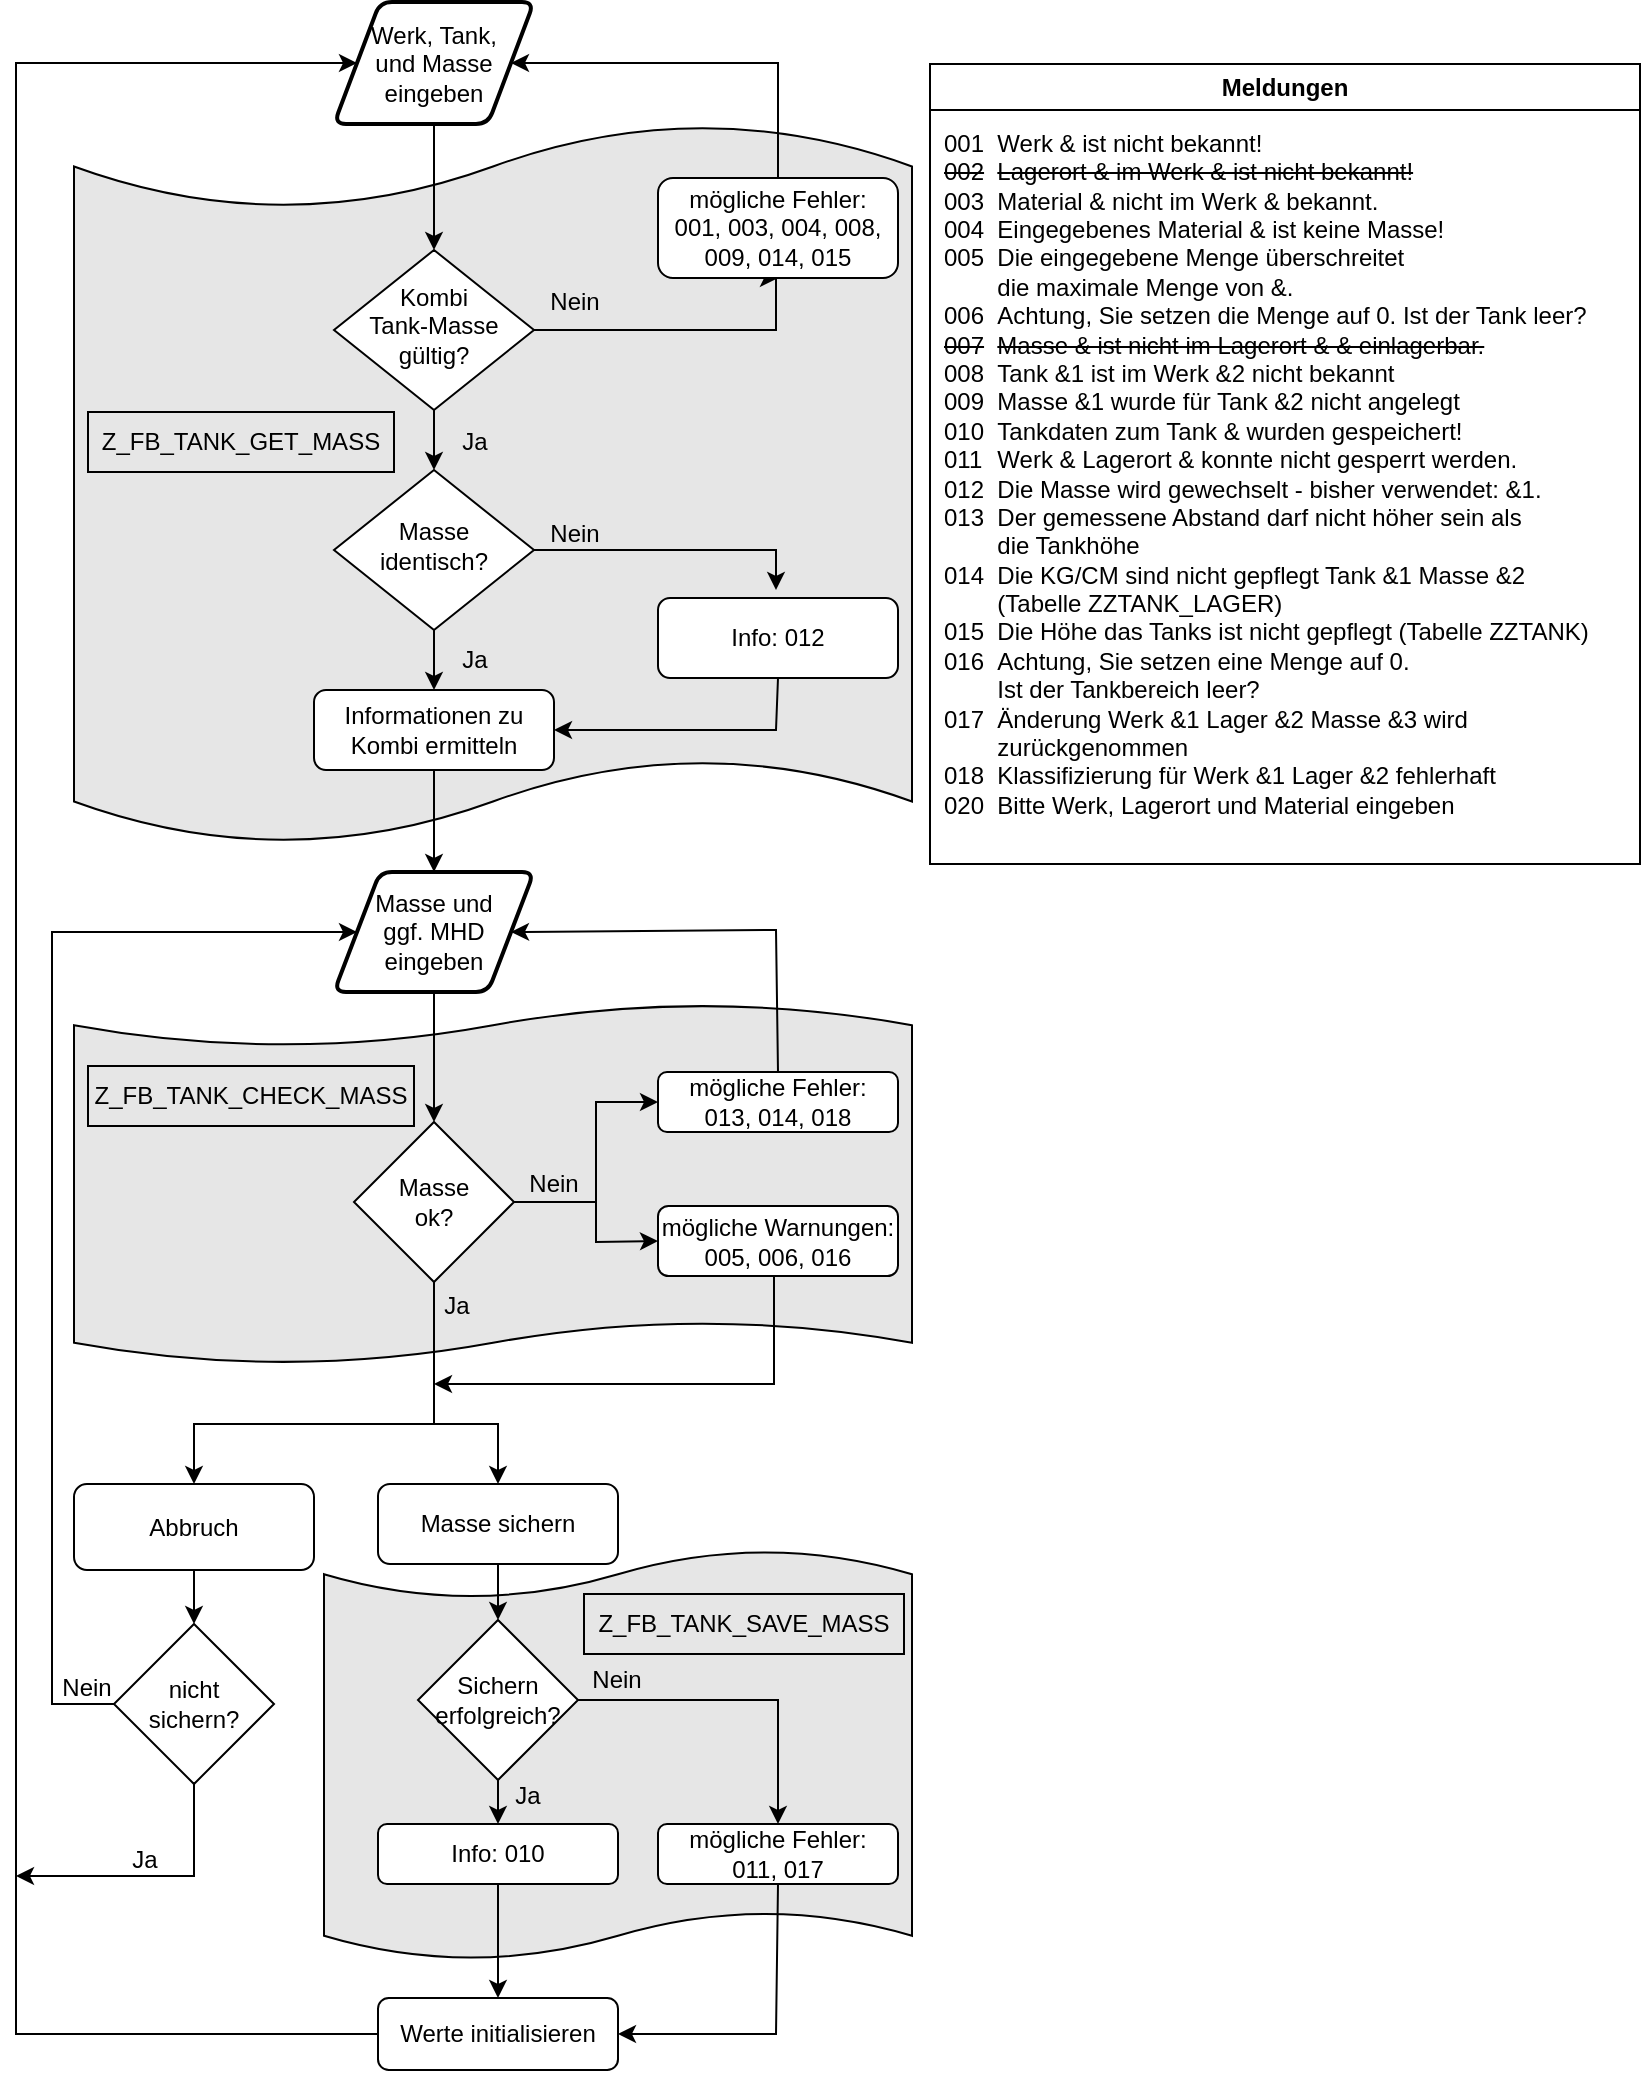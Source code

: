 <mxfile version="23.1.4" type="github">
  <diagram id="C5RBs43oDa-KdzZeNtuy" name="Page-1">
    <mxGraphModel dx="2213" dy="785" grid="1" gridSize="10" guides="1" tooltips="1" connect="1" arrows="1" fold="1" page="1" pageScale="1" pageWidth="827" pageHeight="1169" background="none" math="0" shadow="0">
      <root>
        <mxCell id="WIyWlLk6GJQsqaUBKTNV-0" />
        <mxCell id="WIyWlLk6GJQsqaUBKTNV-1" parent="WIyWlLk6GJQsqaUBKTNV-0" />
        <mxCell id="RkghfEwjY9VZ6o43Og75-3" value="" style="shape=tape;whiteSpace=wrap;html=1;size=0.118;fillColor=#E6E6E6;strokeColor=default;gradientColor=none;" parent="WIyWlLk6GJQsqaUBKTNV-1" vertex="1">
          <mxGeometry x="160" y="863" width="294" height="205" as="geometry" />
        </mxCell>
        <mxCell id="RkghfEwjY9VZ6o43Og75-2" value="" style="shape=tape;whiteSpace=wrap;html=1;size=0.118;fillColor=#E6E6E6;strokeColor=default;gradientColor=none;" parent="WIyWlLk6GJQsqaUBKTNV-1" vertex="1">
          <mxGeometry x="35" y="590" width="419" height="180" as="geometry" />
        </mxCell>
        <mxCell id="RkghfEwjY9VZ6o43Og75-1" value="" style="shape=tape;whiteSpace=wrap;html=1;size=0.118;fillColor=#E6E6E6;strokeColor=default;gradientColor=none;fillStyle=auto;" parent="WIyWlLk6GJQsqaUBKTNV-1" vertex="1">
          <mxGeometry x="35" y="150" width="419" height="360" as="geometry" />
        </mxCell>
        <mxCell id="ZK4Ci3uUdGM84x8w6fzd-32" value="" style="edgeStyle=orthogonalEdgeStyle;rounded=0;orthogonalLoop=1;jettySize=auto;html=1;" parent="WIyWlLk6GJQsqaUBKTNV-1" source="WIyWlLk6GJQsqaUBKTNV-6" target="WIyWlLk6GJQsqaUBKTNV-10" edge="1">
          <mxGeometry relative="1" as="geometry" />
        </mxCell>
        <mxCell id="ZK4Ci3uUdGM84x8w6fzd-34" value="" style="edgeStyle=orthogonalEdgeStyle;rounded=0;orthogonalLoop=1;jettySize=auto;html=1;exitX=1;exitY=0.5;exitDx=0;exitDy=0;entryX=0.5;entryY=1;entryDx=0;entryDy=0;" parent="WIyWlLk6GJQsqaUBKTNV-1" source="WIyWlLk6GJQsqaUBKTNV-6" target="WIyWlLk6GJQsqaUBKTNV-7" edge="1">
          <mxGeometry relative="1" as="geometry">
            <Array as="points">
              <mxPoint x="386" y="253" />
              <mxPoint x="386" y="227" />
            </Array>
          </mxGeometry>
        </mxCell>
        <mxCell id="WIyWlLk6GJQsqaUBKTNV-6" value="Kombi&lt;br&gt;Tank-Masse&lt;br&gt;gültig?" style="rhombus;whiteSpace=wrap;html=1;shadow=0;fontFamily=Helvetica;fontSize=12;align=center;strokeWidth=1;spacing=6;spacingTop=-4;" parent="WIyWlLk6GJQsqaUBKTNV-1" vertex="1">
          <mxGeometry x="165" y="213" width="100" height="80" as="geometry" />
        </mxCell>
        <mxCell id="ZK4Ci3uUdGM84x8w6fzd-24" style="edgeStyle=orthogonalEdgeStyle;rounded=0;orthogonalLoop=1;jettySize=auto;html=1;exitX=0.5;exitY=0;exitDx=0;exitDy=0;entryX=1;entryY=0.5;entryDx=0;entryDy=0;" parent="WIyWlLk6GJQsqaUBKTNV-1" source="WIyWlLk6GJQsqaUBKTNV-7" target="ZK4Ci3uUdGM84x8w6fzd-10" edge="1">
          <mxGeometry relative="1" as="geometry">
            <Array as="points">
              <mxPoint x="387" y="120" />
            </Array>
            <mxPoint x="253.5" y="152.5" as="targetPoint" />
          </mxGeometry>
        </mxCell>
        <mxCell id="WIyWlLk6GJQsqaUBKTNV-7" value="mögliche Fehler:&lt;br&gt;001, 003, 004, 008, 009, 014, 015" style="rounded=1;whiteSpace=wrap;html=1;fontSize=12;glass=0;strokeWidth=1;shadow=0;" parent="WIyWlLk6GJQsqaUBKTNV-1" vertex="1">
          <mxGeometry x="327" y="177" width="120" height="50" as="geometry" />
        </mxCell>
        <mxCell id="ZK4Ci3uUdGM84x8w6fzd-36" value="" style="edgeStyle=orthogonalEdgeStyle;rounded=0;orthogonalLoop=1;jettySize=auto;html=1;" parent="WIyWlLk6GJQsqaUBKTNV-1" source="WIyWlLk6GJQsqaUBKTNV-10" edge="1">
          <mxGeometry relative="1" as="geometry">
            <mxPoint x="386" y="383" as="targetPoint" />
            <Array as="points">
              <mxPoint x="386" y="363" />
            </Array>
          </mxGeometry>
        </mxCell>
        <mxCell id="ZK4Ci3uUdGM84x8w6fzd-38" value="" style="edgeStyle=orthogonalEdgeStyle;rounded=0;orthogonalLoop=1;jettySize=auto;html=1;" parent="WIyWlLk6GJQsqaUBKTNV-1" source="WIyWlLk6GJQsqaUBKTNV-10" target="WIyWlLk6GJQsqaUBKTNV-11" edge="1">
          <mxGeometry relative="1" as="geometry" />
        </mxCell>
        <mxCell id="WIyWlLk6GJQsqaUBKTNV-10" value="Masse identisch?" style="rhombus;whiteSpace=wrap;html=1;shadow=0;fontFamily=Helvetica;fontSize=12;align=center;strokeWidth=1;spacing=6;spacingTop=-4;" parent="WIyWlLk6GJQsqaUBKTNV-1" vertex="1">
          <mxGeometry x="165" y="323" width="100" height="80" as="geometry" />
        </mxCell>
        <mxCell id="WIyWlLk6GJQsqaUBKTNV-11" value="Informationen zu Kombi ermitteln" style="rounded=1;whiteSpace=wrap;html=1;fontSize=12;glass=0;strokeWidth=1;shadow=0;" parent="WIyWlLk6GJQsqaUBKTNV-1" vertex="1">
          <mxGeometry x="155" y="433" width="120" height="40" as="geometry" />
        </mxCell>
        <mxCell id="WIyWlLk6GJQsqaUBKTNV-12" value="Info:&amp;nbsp;012" style="rounded=1;whiteSpace=wrap;html=1;fontSize=12;glass=0;strokeWidth=1;shadow=0;" parent="WIyWlLk6GJQsqaUBKTNV-1" vertex="1">
          <mxGeometry x="327" y="387" width="120" height="40" as="geometry" />
        </mxCell>
        <mxCell id="ZK4Ci3uUdGM84x8w6fzd-0" value="Meldungen" style="swimlane;whiteSpace=wrap;html=1;" parent="WIyWlLk6GJQsqaUBKTNV-1" vertex="1">
          <mxGeometry x="463" y="120" width="355" height="400" as="geometry" />
        </mxCell>
        <mxCell id="ZK4Ci3uUdGM84x8w6fzd-1" value="&lt;div style=&quot;&quot;&gt;&lt;div&gt;001&lt;span style=&quot;white-space: pre;&quot;&gt;&#x9;&lt;/span&gt;Werk &amp;amp; ist nicht bekannt!&lt;/div&gt;&lt;div&gt;&lt;strike&gt;002&lt;span style=&quot;white-space: pre;&quot;&gt;&#x9;&lt;/span&gt;Lagerort &amp;amp; im Werk &amp;amp; ist nicht bekannt!&lt;/strike&gt;&lt;/div&gt;&lt;div&gt;&lt;span style=&quot;background-color: initial;&quot;&gt;003&lt;/span&gt;&lt;span style=&quot;background-color: initial; white-space-collapse: preserve;&quot;&gt;&#x9;&lt;/span&gt;&lt;span style=&quot;background-color: initial;&quot;&gt;Material &amp;amp; nicht im Werk &amp;amp; bekannt.&lt;/span&gt;&lt;/div&gt;&lt;/div&gt;&lt;div style=&quot;&quot;&gt;&lt;div&gt;004&lt;span style=&quot;white-space: pre;&quot;&gt;&#x9;&lt;/span&gt;Eingegebenes Material &amp;amp; ist keine Masse!&lt;/div&gt;&lt;div&gt;005&lt;span style=&quot;white-space: pre;&quot;&gt;&#x9;&lt;/span&gt;Die eingegebene Menge überschreitet&amp;nbsp;&lt;/div&gt;&lt;div&gt;&lt;span style=&quot;white-space: pre;&quot;&gt;&#x9;&lt;/span&gt;die maximale Menge von &amp;amp;.&lt;/div&gt;&lt;div&gt;006&lt;span style=&quot;white-space: pre;&quot;&gt;&#x9;&lt;/span&gt;Achtung, Sie setzen die Menge auf 0. Ist der Tank leer?&lt;/div&gt;&lt;div&gt;&lt;strike&gt;007&lt;span style=&quot;white-space: pre;&quot;&gt;&#x9;&lt;/span&gt;Masse &amp;amp; ist nicht im Lagerort &amp;amp; &amp;amp; einlagerbar.&lt;/strike&gt;&lt;/div&gt;&lt;div&gt;008&lt;span style=&quot;white-space: pre;&quot;&gt;&#x9;&lt;/span&gt;Tank &amp;amp;1 ist im Werk &amp;amp;2 nicht bekannt&lt;/div&gt;&lt;div&gt;009&lt;span style=&quot;white-space: pre;&quot;&gt;&#x9;&lt;/span&gt;Masse &amp;amp;1 wurde für Tank &amp;amp;2 nicht angelegt&lt;/div&gt;&lt;div&gt;010&lt;span style=&quot;white-space: pre;&quot;&gt;&#x9;&lt;/span&gt;Tankdaten zum Tank &amp;amp; wurden gespeichert!&lt;/div&gt;&lt;div&gt;011&lt;span style=&quot;white-space: pre;&quot;&gt;&#x9;&lt;/span&gt;Werk &amp;amp; Lagerort &amp;amp; konnte nicht gesperrt werden.&lt;/div&gt;&lt;div&gt;012&lt;span style=&quot;white-space: pre;&quot;&gt;&#x9;&lt;/span&gt;Die Masse wird gewechselt - bisher verwendet: &amp;amp;1.&lt;/div&gt;&lt;div&gt;013&lt;span style=&quot;white-space: pre;&quot;&gt;&#x9;&lt;/span&gt;Der gemessene Abstand darf nicht höher sein als&amp;nbsp;&lt;/div&gt;&lt;div&gt;&lt;span style=&quot;white-space: pre;&quot;&gt;&#x9;&lt;/span&gt;die Tankhöhe&lt;/div&gt;&lt;div&gt;014&lt;span style=&quot;white-space: pre;&quot;&gt;&#x9;&lt;/span&gt;Die KG/CM sind nicht gepflegt Tank &amp;amp;1 Masse &amp;amp;2&amp;nbsp;&lt;/div&gt;&lt;div&gt;&lt;span style=&quot;white-space: pre;&quot;&gt;&#x9;&lt;/span&gt;(Tabelle ZZTANK_LAGER)&lt;/div&gt;&lt;div&gt;015&lt;span style=&quot;white-space: pre;&quot;&gt;&#x9;&lt;/span&gt;Die Höhe das Tanks ist nicht gepflegt (Tabelle ZZTANK)&lt;/div&gt;&lt;div&gt;016&lt;span style=&quot;white-space: pre;&quot;&gt;&#x9;&lt;/span&gt;Achtung, Sie setzen eine Menge auf 0.&amp;nbsp;&lt;/div&gt;&lt;div&gt;&lt;span style=&quot;white-space: pre;&quot;&gt;&#x9;&lt;/span&gt;Ist der Tankbereich leer?&lt;/div&gt;&lt;div&gt;017&lt;span style=&quot;white-space: pre;&quot;&gt;&#x9;&lt;/span&gt;Änderung Werk &amp;amp;1 Lager &amp;amp;2 Masse &amp;amp;3 wird&amp;nbsp;&lt;/div&gt;&lt;div&gt;&lt;span style=&quot;white-space: pre;&quot;&gt;&#x9;&lt;/span&gt;zurückgenommen&lt;/div&gt;&lt;div&gt;018&lt;span style=&quot;white-space: pre;&quot;&gt;&#x9;&lt;/span&gt;Klassifizierung für Werk &amp;amp;1 Lager &amp;amp;2 fehlerhaft&lt;/div&gt;&lt;div&gt;020&lt;span style=&quot;white-space: pre;&quot;&gt;&#x9;&lt;/span&gt;Bitte Werk, Lagerort und Material eingeben&lt;/div&gt;&lt;/div&gt;" style="text;html=1;align=left;verticalAlign=middle;resizable=0;points=[];autosize=1;strokeColor=none;fillColor=none;" parent="ZK4Ci3uUdGM84x8w6fzd-0" vertex="1">
          <mxGeometry x="5" y="25" width="350" height="360" as="geometry" />
        </mxCell>
        <mxCell id="ZK4Ci3uUdGM84x8w6fzd-4" value="" style="endArrow=classic;html=1;rounded=0;exitX=0.5;exitY=1;exitDx=0;exitDy=0;entryX=1;entryY=0.5;entryDx=0;entryDy=0;" parent="WIyWlLk6GJQsqaUBKTNV-1" source="WIyWlLk6GJQsqaUBKTNV-12" target="WIyWlLk6GJQsqaUBKTNV-11" edge="1">
          <mxGeometry width="50" height="50" relative="1" as="geometry">
            <mxPoint x="505" y="383" as="sourcePoint" />
            <mxPoint x="555" y="333" as="targetPoint" />
            <Array as="points">
              <mxPoint x="386" y="453" />
            </Array>
          </mxGeometry>
        </mxCell>
        <mxCell id="ZK4Ci3uUdGM84x8w6fzd-27" value="" style="edgeStyle=orthogonalEdgeStyle;rounded=0;orthogonalLoop=1;jettySize=auto;html=1;exitX=0.5;exitY=1;exitDx=0;exitDy=0;" parent="WIyWlLk6GJQsqaUBKTNV-1" source="ZK4Ci3uUdGM84x8w6fzd-10" target="WIyWlLk6GJQsqaUBKTNV-6" edge="1">
          <mxGeometry relative="1" as="geometry">
            <mxPoint x="215" y="183" as="sourcePoint" />
          </mxGeometry>
        </mxCell>
        <mxCell id="ZK4Ci3uUdGM84x8w6fzd-10" value="Werk, Tank,&lt;br&gt;und Masse&lt;br style=&quot;border-color: var(--border-color);&quot;&gt;eingeben" style="shape=parallelogram;html=1;strokeWidth=2;perimeter=parallelogramPerimeter;whiteSpace=wrap;rounded=1;arcSize=12;size=0.23;" parent="WIyWlLk6GJQsqaUBKTNV-1" vertex="1">
          <mxGeometry x="165" y="89" width="100" height="61" as="geometry" />
        </mxCell>
        <mxCell id="ZK4Ci3uUdGM84x8w6fzd-12" value="Masse und &lt;br&gt;ggf. MHD eingeben" style="shape=parallelogram;html=1;strokeWidth=2;perimeter=parallelogramPerimeter;whiteSpace=wrap;rounded=1;arcSize=12;size=0.23;" parent="WIyWlLk6GJQsqaUBKTNV-1" vertex="1">
          <mxGeometry x="165" y="524" width="100" height="60" as="geometry" />
        </mxCell>
        <mxCell id="ZK4Ci3uUdGM84x8w6fzd-14" value="" style="endArrow=classic;html=1;rounded=0;exitX=0.5;exitY=1;exitDx=0;exitDy=0;" parent="WIyWlLk6GJQsqaUBKTNV-1" source="WIyWlLk6GJQsqaUBKTNV-11" target="ZK4Ci3uUdGM84x8w6fzd-12" edge="1">
          <mxGeometry width="50" height="50" relative="1" as="geometry">
            <mxPoint x="505" y="362" as="sourcePoint" />
            <mxPoint x="555" y="312" as="targetPoint" />
          </mxGeometry>
        </mxCell>
        <mxCell id="ZK4Ci3uUdGM84x8w6fzd-43" value="" style="edgeStyle=orthogonalEdgeStyle;rounded=0;orthogonalLoop=1;jettySize=auto;html=1;exitX=0.5;exitY=1;exitDx=0;exitDy=0;" parent="WIyWlLk6GJQsqaUBKTNV-1" source="ZK4Ci3uUdGM84x8w6fzd-15" target="ZK4Ci3uUdGM84x8w6fzd-42" edge="1">
          <mxGeometry relative="1" as="geometry">
            <mxPoint x="215" y="710" as="sourcePoint" />
            <Array as="points">
              <mxPoint x="215" y="800" />
              <mxPoint x="247" y="800" />
            </Array>
          </mxGeometry>
        </mxCell>
        <mxCell id="ZK4Ci3uUdGM84x8w6fzd-15" value="Masse &lt;br&gt;ok?" style="rhombus;whiteSpace=wrap;html=1;" parent="WIyWlLk6GJQsqaUBKTNV-1" vertex="1">
          <mxGeometry x="175" y="649" width="80" height="80" as="geometry" />
        </mxCell>
        <mxCell id="ZK4Ci3uUdGM84x8w6fzd-16" value="" style="endArrow=classic;html=1;rounded=0;exitX=0.5;exitY=1;exitDx=0;exitDy=0;entryX=0.5;entryY=0;entryDx=0;entryDy=0;" parent="WIyWlLk6GJQsqaUBKTNV-1" source="ZK4Ci3uUdGM84x8w6fzd-12" target="ZK4Ci3uUdGM84x8w6fzd-15" edge="1">
          <mxGeometry width="50" height="50" relative="1" as="geometry">
            <mxPoint x="215" y="620" as="sourcePoint" />
            <mxPoint x="555" y="500" as="targetPoint" />
          </mxGeometry>
        </mxCell>
        <mxCell id="ZK4Ci3uUdGM84x8w6fzd-18" value="mögliche Fehler:&lt;br&gt;013, 014, 018" style="rounded=1;whiteSpace=wrap;html=1;" parent="WIyWlLk6GJQsqaUBKTNV-1" vertex="1">
          <mxGeometry x="327" y="624" width="120" height="30" as="geometry" />
        </mxCell>
        <mxCell id="ZK4Ci3uUdGM84x8w6fzd-19" value="" style="endArrow=classic;html=1;rounded=0;exitX=0.5;exitY=0;exitDx=0;exitDy=0;entryX=1;entryY=0.5;entryDx=0;entryDy=0;" parent="WIyWlLk6GJQsqaUBKTNV-1" source="ZK4Ci3uUdGM84x8w6fzd-18" target="ZK4Ci3uUdGM84x8w6fzd-12" edge="1">
          <mxGeometry width="50" height="50" relative="1" as="geometry">
            <mxPoint x="505" y="514" as="sourcePoint" />
            <mxPoint x="555" y="464" as="targetPoint" />
            <Array as="points">
              <mxPoint x="386" y="553" />
            </Array>
          </mxGeometry>
        </mxCell>
        <mxCell id="ZK4Ci3uUdGM84x8w6fzd-21" value="Nein" style="text;html=1;strokeColor=none;fillColor=none;align=center;verticalAlign=middle;whiteSpace=wrap;rounded=0;" parent="WIyWlLk6GJQsqaUBKTNV-1" vertex="1">
          <mxGeometry x="245" y="665" width="60" height="30" as="geometry" />
        </mxCell>
        <mxCell id="YFTYCWothgK-6L-n4nZb-0" style="edgeStyle=orthogonalEdgeStyle;rounded=0;orthogonalLoop=1;jettySize=auto;html=1;exitX=0.5;exitY=1;exitDx=0;exitDy=0;" parent="WIyWlLk6GJQsqaUBKTNV-1" source="ZK4Ci3uUdGM84x8w6fzd-22" edge="1">
          <mxGeometry relative="1" as="geometry">
            <mxPoint x="215" y="780" as="targetPoint" />
            <mxPoint x="400" y="780" as="sourcePoint" />
            <Array as="points">
              <mxPoint x="385" y="726" />
              <mxPoint x="385" y="780" />
            </Array>
          </mxGeometry>
        </mxCell>
        <mxCell id="ZK4Ci3uUdGM84x8w6fzd-22" value="mögliche Warnungen: &lt;br&gt;005, 006, 016" style="rounded=1;whiteSpace=wrap;html=1;" parent="WIyWlLk6GJQsqaUBKTNV-1" vertex="1">
          <mxGeometry x="327" y="691" width="120" height="35" as="geometry" />
        </mxCell>
        <mxCell id="ZK4Ci3uUdGM84x8w6fzd-33" value="Ja" style="text;html=1;align=center;verticalAlign=middle;resizable=0;points=[];autosize=1;strokeColor=none;fillColor=none;" parent="WIyWlLk6GJQsqaUBKTNV-1" vertex="1">
          <mxGeometry x="215" y="294" width="40" height="30" as="geometry" />
        </mxCell>
        <mxCell id="ZK4Ci3uUdGM84x8w6fzd-35" value="Nein" style="text;html=1;align=center;verticalAlign=middle;resizable=0;points=[];autosize=1;strokeColor=none;fillColor=none;" parent="WIyWlLk6GJQsqaUBKTNV-1" vertex="1">
          <mxGeometry x="260" y="224" width="50" height="30" as="geometry" />
        </mxCell>
        <mxCell id="ZK4Ci3uUdGM84x8w6fzd-37" value="Nein" style="text;html=1;align=center;verticalAlign=middle;resizable=0;points=[];autosize=1;strokeColor=none;fillColor=none;" parent="WIyWlLk6GJQsqaUBKTNV-1" vertex="1">
          <mxGeometry x="260" y="340" width="50" height="30" as="geometry" />
        </mxCell>
        <mxCell id="ZK4Ci3uUdGM84x8w6fzd-39" value="Ja" style="text;html=1;align=center;verticalAlign=middle;resizable=0;points=[];autosize=1;strokeColor=none;fillColor=none;" parent="WIyWlLk6GJQsqaUBKTNV-1" vertex="1">
          <mxGeometry x="215" y="403" width="40" height="30" as="geometry" />
        </mxCell>
        <mxCell id="ZK4Ci3uUdGM84x8w6fzd-46" value="" style="edgeStyle=orthogonalEdgeStyle;rounded=0;orthogonalLoop=1;jettySize=auto;html=1;" parent="WIyWlLk6GJQsqaUBKTNV-1" source="ZK4Ci3uUdGM84x8w6fzd-42" target="ZK4Ci3uUdGM84x8w6fzd-45" edge="1">
          <mxGeometry relative="1" as="geometry" />
        </mxCell>
        <mxCell id="ZK4Ci3uUdGM84x8w6fzd-42" value="Masse sichern" style="rounded=1;whiteSpace=wrap;html=1;" parent="WIyWlLk6GJQsqaUBKTNV-1" vertex="1">
          <mxGeometry x="187" y="830" width="120" height="40" as="geometry" />
        </mxCell>
        <mxCell id="ZK4Ci3uUdGM84x8w6fzd-69" value="" style="edgeStyle=orthogonalEdgeStyle;rounded=0;orthogonalLoop=1;jettySize=auto;html=1;entryX=0.5;entryY=0;entryDx=0;entryDy=0;" parent="WIyWlLk6GJQsqaUBKTNV-1" source="ZK4Ci3uUdGM84x8w6fzd-45" target="ZK4Ci3uUdGM84x8w6fzd-68" edge="1">
          <mxGeometry relative="1" as="geometry" />
        </mxCell>
        <mxCell id="RkghfEwjY9VZ6o43Og75-8" value="" style="edgeStyle=orthogonalEdgeStyle;rounded=0;orthogonalLoop=1;jettySize=auto;html=1;" parent="WIyWlLk6GJQsqaUBKTNV-1" source="ZK4Ci3uUdGM84x8w6fzd-45" target="ZK4Ci3uUdGM84x8w6fzd-66" edge="1">
          <mxGeometry relative="1" as="geometry" />
        </mxCell>
        <mxCell id="ZK4Ci3uUdGM84x8w6fzd-45" value="Sichern erfolgreich?" style="rhombus;whiteSpace=wrap;html=1;" parent="WIyWlLk6GJQsqaUBKTNV-1" vertex="1">
          <mxGeometry x="207" y="898" width="80" height="80" as="geometry" />
        </mxCell>
        <mxCell id="ZK4Ci3uUdGM84x8w6fzd-52" style="edgeStyle=orthogonalEdgeStyle;rounded=0;orthogonalLoop=1;jettySize=auto;html=1;entryX=0;entryY=0.5;entryDx=0;entryDy=0;exitX=0;exitY=0.5;exitDx=0;exitDy=0;" parent="WIyWlLk6GJQsqaUBKTNV-1" source="ZK4Ci3uUdGM84x8w6fzd-47" target="ZK4Ci3uUdGM84x8w6fzd-10" edge="1">
          <mxGeometry relative="1" as="geometry">
            <mxPoint x="176.5" y="152.5" as="targetPoint" />
            <mxPoint x="105" y="1123" as="sourcePoint" />
            <Array as="points">
              <mxPoint x="6" y="1105" />
              <mxPoint x="6" y="120" />
            </Array>
          </mxGeometry>
        </mxCell>
        <mxCell id="ZK4Ci3uUdGM84x8w6fzd-47" value="Werte initialisieren" style="rounded=1;whiteSpace=wrap;html=1;" parent="WIyWlLk6GJQsqaUBKTNV-1" vertex="1">
          <mxGeometry x="187" y="1087" width="120" height="36" as="geometry" />
        </mxCell>
        <mxCell id="ZK4Ci3uUdGM84x8w6fzd-50" value="" style="endArrow=classic;html=1;rounded=0;exitX=1;exitY=0.5;exitDx=0;exitDy=0;entryX=0;entryY=0.5;entryDx=0;entryDy=0;" parent="WIyWlLk6GJQsqaUBKTNV-1" source="ZK4Ci3uUdGM84x8w6fzd-15" target="ZK4Ci3uUdGM84x8w6fzd-18" edge="1">
          <mxGeometry width="50" height="50" relative="1" as="geometry">
            <mxPoint x="425" y="799" as="sourcePoint" />
            <mxPoint x="475" y="749" as="targetPoint" />
            <Array as="points">
              <mxPoint x="296" y="689" />
              <mxPoint x="296" y="639" />
            </Array>
          </mxGeometry>
        </mxCell>
        <mxCell id="ZK4Ci3uUdGM84x8w6fzd-51" value="" style="endArrow=classic;html=1;rounded=0;exitX=1;exitY=0.5;exitDx=0;exitDy=0;entryX=0;entryY=0.5;entryDx=0;entryDy=0;" parent="WIyWlLk6GJQsqaUBKTNV-1" source="ZK4Ci3uUdGM84x8w6fzd-15" target="ZK4Ci3uUdGM84x8w6fzd-22" edge="1">
          <mxGeometry width="50" height="50" relative="1" as="geometry">
            <mxPoint x="425" y="909" as="sourcePoint" />
            <mxPoint x="475" y="859" as="targetPoint" />
            <Array as="points">
              <mxPoint x="296" y="689" />
              <mxPoint x="296" y="709" />
            </Array>
          </mxGeometry>
        </mxCell>
        <mxCell id="ZK4Ci3uUdGM84x8w6fzd-53" value="Ja" style="text;html=1;strokeColor=none;fillColor=none;align=center;verticalAlign=middle;whiteSpace=wrap;rounded=0;" parent="WIyWlLk6GJQsqaUBKTNV-1" vertex="1">
          <mxGeometry x="237" y="971" width="50" height="30" as="geometry" />
        </mxCell>
        <mxCell id="ZK4Ci3uUdGM84x8w6fzd-61" value="" style="edgeStyle=orthogonalEdgeStyle;rounded=0;orthogonalLoop=1;jettySize=auto;html=1;" parent="WIyWlLk6GJQsqaUBKTNV-1" source="ZK4Ci3uUdGM84x8w6fzd-54" target="ZK4Ci3uUdGM84x8w6fzd-59" edge="1">
          <mxGeometry relative="1" as="geometry" />
        </mxCell>
        <mxCell id="ZK4Ci3uUdGM84x8w6fzd-54" value="Abbruch" style="rounded=1;whiteSpace=wrap;html=1;" parent="WIyWlLk6GJQsqaUBKTNV-1" vertex="1">
          <mxGeometry x="35" y="830" width="120" height="43" as="geometry" />
        </mxCell>
        <mxCell id="ZK4Ci3uUdGM84x8w6fzd-55" value="Ja" style="text;html=1;align=center;verticalAlign=middle;resizable=0;points=[];autosize=1;strokeColor=none;fillColor=none;" parent="WIyWlLk6GJQsqaUBKTNV-1" vertex="1">
          <mxGeometry x="206" y="726" width="40" height="30" as="geometry" />
        </mxCell>
        <mxCell id="ZK4Ci3uUdGM84x8w6fzd-56" value="" style="endArrow=classic;html=1;rounded=0;entryX=0.5;entryY=0;entryDx=0;entryDy=0;exitX=0.5;exitY=1;exitDx=0;exitDy=0;" parent="WIyWlLk6GJQsqaUBKTNV-1" source="ZK4Ci3uUdGM84x8w6fzd-15" target="ZK4Ci3uUdGM84x8w6fzd-54" edge="1">
          <mxGeometry width="50" height="50" relative="1" as="geometry">
            <mxPoint x="126" y="749" as="sourcePoint" />
            <mxPoint x="326" y="739" as="targetPoint" />
            <Array as="points">
              <mxPoint x="215" y="749" />
              <mxPoint x="215" y="800" />
              <mxPoint x="150" y="800" />
              <mxPoint x="95" y="800" />
            </Array>
          </mxGeometry>
        </mxCell>
        <mxCell id="ZK4Ci3uUdGM84x8w6fzd-59" value="nicht &lt;br&gt;sichern?" style="rhombus;whiteSpace=wrap;html=1;" parent="WIyWlLk6GJQsqaUBKTNV-1" vertex="1">
          <mxGeometry x="55" y="900" width="80" height="80" as="geometry" />
        </mxCell>
        <mxCell id="ZK4Ci3uUdGM84x8w6fzd-62" value="" style="endArrow=classic;html=1;rounded=0;exitX=0.5;exitY=1;exitDx=0;exitDy=0;" parent="WIyWlLk6GJQsqaUBKTNV-1" source="ZK4Ci3uUdGM84x8w6fzd-59" edge="1">
          <mxGeometry width="50" height="50" relative="1" as="geometry">
            <mxPoint x="296" y="860" as="sourcePoint" />
            <mxPoint x="6" y="1026" as="targetPoint" />
            <Array as="points">
              <mxPoint x="95" y="1026" />
            </Array>
          </mxGeometry>
        </mxCell>
        <mxCell id="ZK4Ci3uUdGM84x8w6fzd-63" value="Ja" style="text;html=1;align=center;verticalAlign=middle;resizable=0;points=[];autosize=1;strokeColor=none;fillColor=none;" parent="WIyWlLk6GJQsqaUBKTNV-1" vertex="1">
          <mxGeometry x="50" y="1003" width="40" height="30" as="geometry" />
        </mxCell>
        <mxCell id="ZK4Ci3uUdGM84x8w6fzd-67" value="" style="edgeStyle=orthogonalEdgeStyle;rounded=0;orthogonalLoop=1;jettySize=auto;html=1;" parent="WIyWlLk6GJQsqaUBKTNV-1" source="ZK4Ci3uUdGM84x8w6fzd-66" target="ZK4Ci3uUdGM84x8w6fzd-47" edge="1">
          <mxGeometry relative="1" as="geometry" />
        </mxCell>
        <mxCell id="ZK4Ci3uUdGM84x8w6fzd-66" value="Info: 010" style="rounded=1;whiteSpace=wrap;html=1;" parent="WIyWlLk6GJQsqaUBKTNV-1" vertex="1">
          <mxGeometry x="187" y="1000" width="120" height="30" as="geometry" />
        </mxCell>
        <mxCell id="ZK4Ci3uUdGM84x8w6fzd-68" value="mögliche Fehler:&lt;br&gt;011, 017" style="rounded=1;whiteSpace=wrap;html=1;" parent="WIyWlLk6GJQsqaUBKTNV-1" vertex="1">
          <mxGeometry x="327" y="1000" width="120" height="30" as="geometry" />
        </mxCell>
        <mxCell id="ZK4Ci3uUdGM84x8w6fzd-70" value="" style="endArrow=classic;html=1;rounded=0;exitX=0.5;exitY=1;exitDx=0;exitDy=0;entryX=1;entryY=0.5;entryDx=0;entryDy=0;" parent="WIyWlLk6GJQsqaUBKTNV-1" source="ZK4Ci3uUdGM84x8w6fzd-68" target="ZK4Ci3uUdGM84x8w6fzd-47" edge="1">
          <mxGeometry width="50" height="50" relative="1" as="geometry">
            <mxPoint x="226" y="940" as="sourcePoint" />
            <mxPoint x="276" y="890" as="targetPoint" />
            <Array as="points">
              <mxPoint x="386" y="1105" />
            </Array>
          </mxGeometry>
        </mxCell>
        <mxCell id="ZK4Ci3uUdGM84x8w6fzd-71" value="Nein" style="text;html=1;align=center;verticalAlign=middle;resizable=0;points=[];autosize=1;strokeColor=none;fillColor=none;" parent="WIyWlLk6GJQsqaUBKTNV-1" vertex="1">
          <mxGeometry x="281" y="913" width="50" height="30" as="geometry" />
        </mxCell>
        <mxCell id="vdLwpJKUH8motulsl96r-0" value="" style="endArrow=classic;html=1;rounded=0;exitX=0;exitY=0.5;exitDx=0;exitDy=0;entryX=0;entryY=0.5;entryDx=0;entryDy=0;" parent="WIyWlLk6GJQsqaUBKTNV-1" source="ZK4Ci3uUdGM84x8w6fzd-59" target="ZK4Ci3uUdGM84x8w6fzd-12" edge="1">
          <mxGeometry width="50" height="50" relative="1" as="geometry">
            <mxPoint x="374" y="853" as="sourcePoint" />
            <mxPoint x="424" y="803" as="targetPoint" />
            <Array as="points">
              <mxPoint x="24" y="940" />
              <mxPoint x="24" y="554" />
            </Array>
          </mxGeometry>
        </mxCell>
        <mxCell id="YosTb7I_zQ4qoZYEhXuB-0" value="Nein" style="text;html=1;align=center;verticalAlign=middle;resizable=0;points=[];autosize=1;strokeColor=none;fillColor=none;" parent="WIyWlLk6GJQsqaUBKTNV-1" vertex="1">
          <mxGeometry x="16" y="917" width="50" height="30" as="geometry" />
        </mxCell>
        <mxCell id="RkghfEwjY9VZ6o43Og75-5" value="Z_FB_TANK_GET_MASS" style="text;html=1;strokeColor=default;fillColor=none;align=center;verticalAlign=middle;whiteSpace=wrap;rounded=0;fontColor=default;" parent="WIyWlLk6GJQsqaUBKTNV-1" vertex="1">
          <mxGeometry x="42" y="294" width="153" height="30" as="geometry" />
        </mxCell>
        <mxCell id="RkghfEwjY9VZ6o43Og75-6" value="Z_FB_TANK_SAVE_MASS" style="text;html=1;strokeColor=default;fillColor=none;align=center;verticalAlign=middle;whiteSpace=wrap;rounded=0;fontColor=default;" parent="WIyWlLk6GJQsqaUBKTNV-1" vertex="1">
          <mxGeometry x="290" y="885" width="160" height="30" as="geometry" />
        </mxCell>
        <mxCell id="RkghfEwjY9VZ6o43Og75-7" value="Z_FB_TANK_CHECK_MASS" style="text;html=1;strokeColor=default;fillColor=none;align=center;verticalAlign=middle;whiteSpace=wrap;rounded=0;fontColor=default;" parent="WIyWlLk6GJQsqaUBKTNV-1" vertex="1">
          <mxGeometry x="42" y="621" width="163" height="30" as="geometry" />
        </mxCell>
      </root>
    </mxGraphModel>
  </diagram>
</mxfile>
